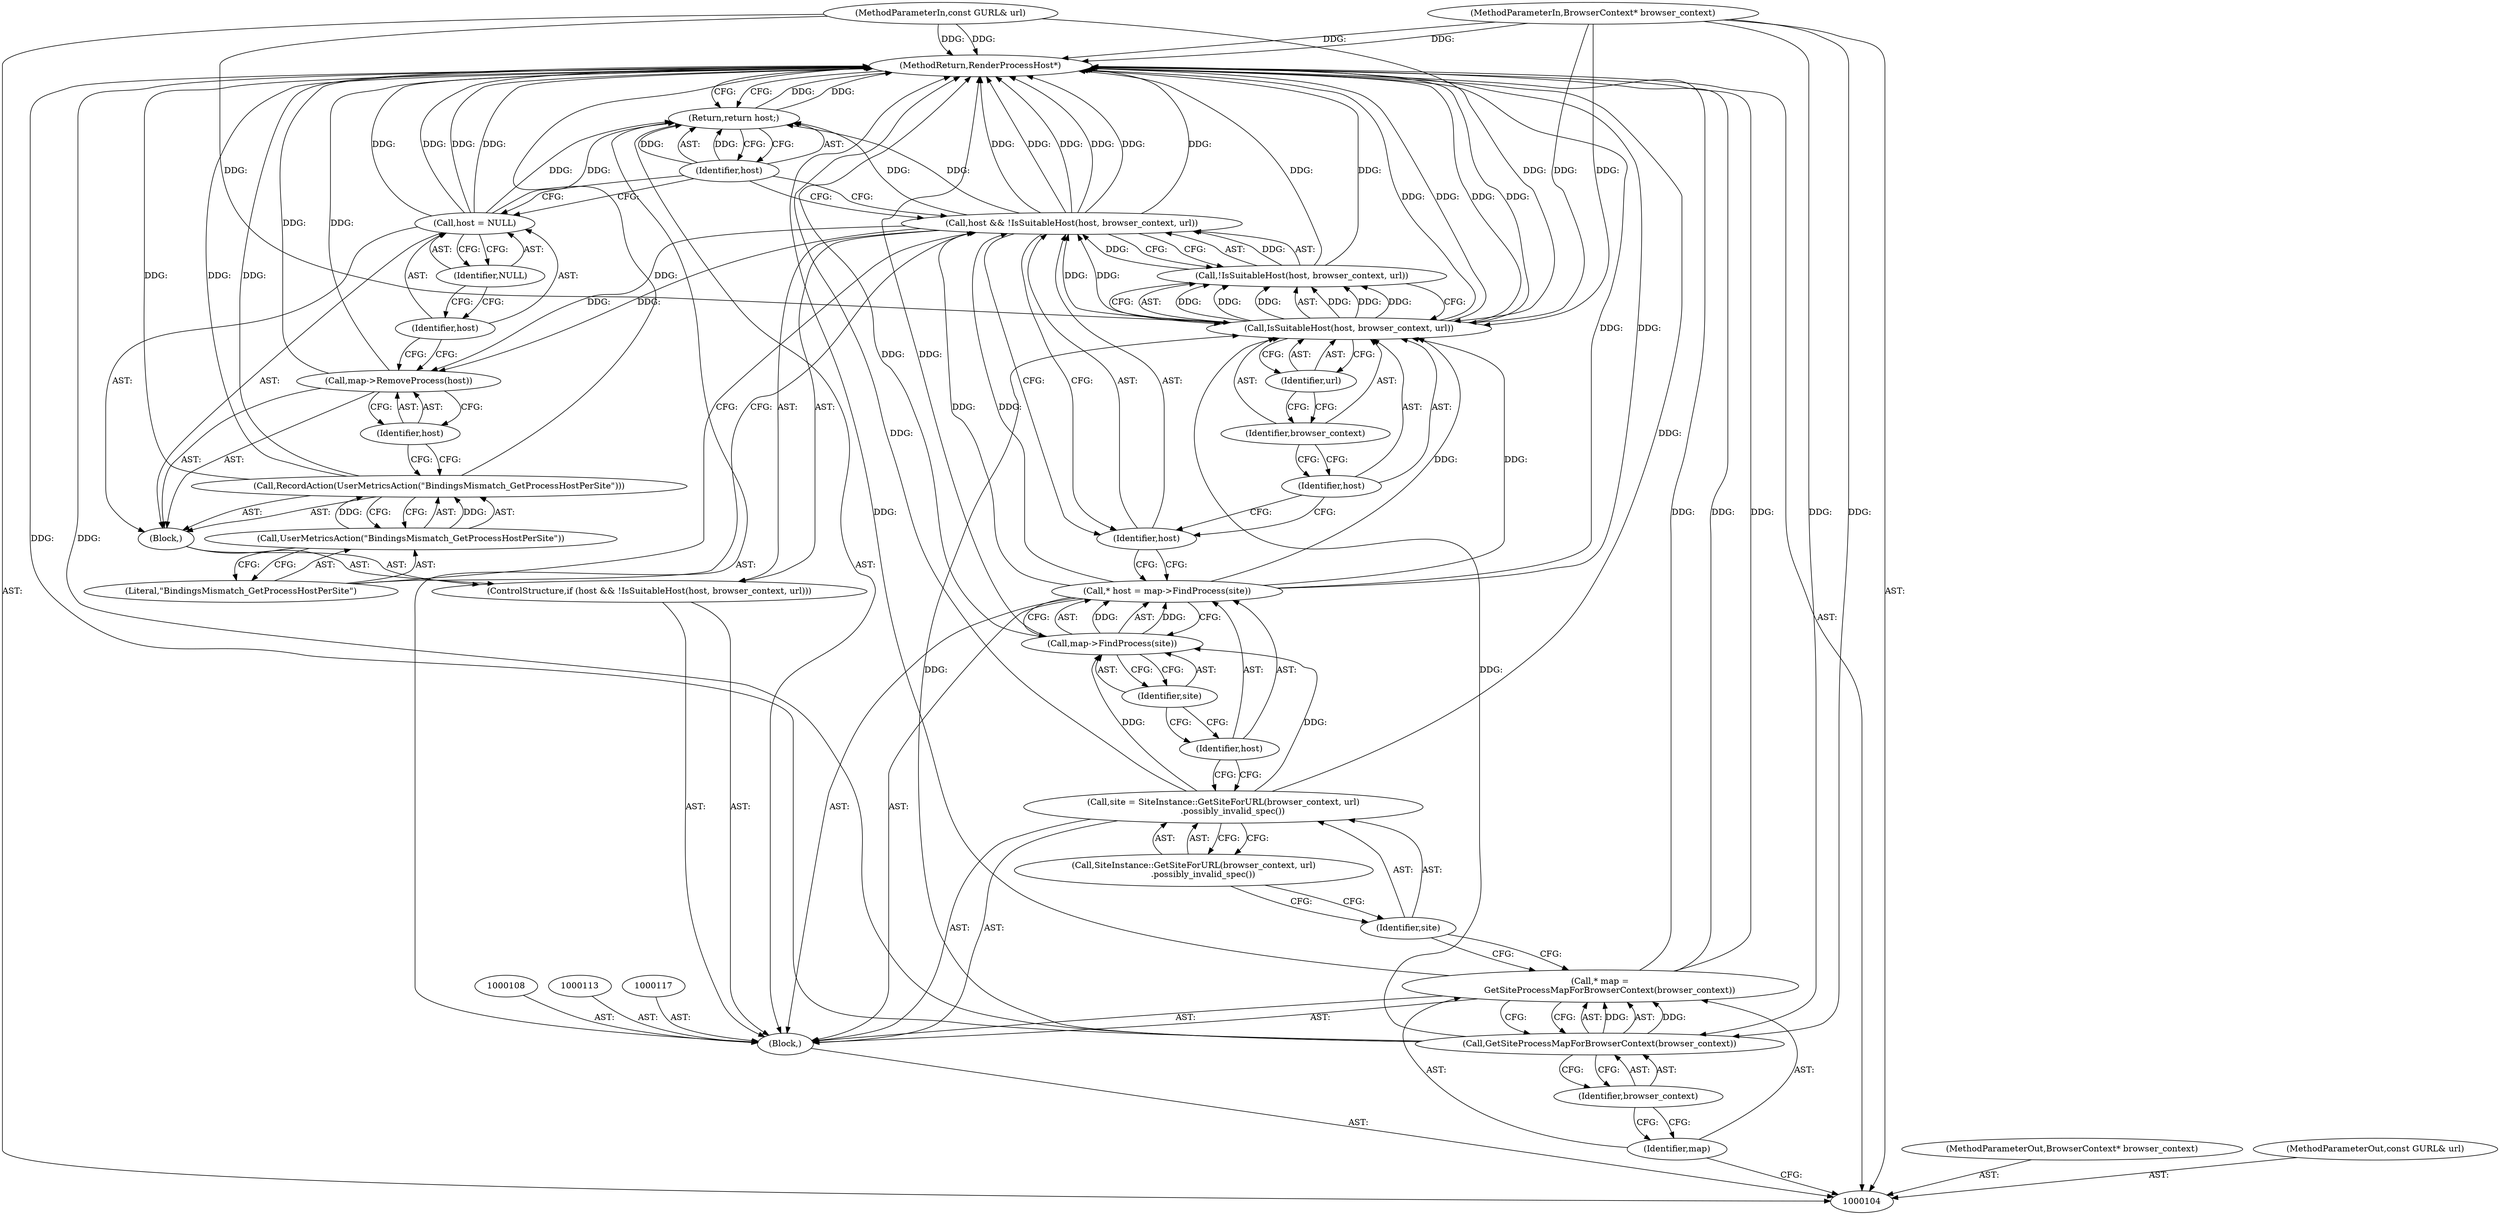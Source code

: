 digraph "0_Chrome_c3efb8738ab59766c88855ad62c812af78490c04" {
"1000141" [label="(MethodReturn,RenderProcessHost*)"];
"1000118" [label="(Call,* host = map->FindProcess(site))"];
"1000119" [label="(Identifier,host)"];
"1000120" [label="(Call,map->FindProcess(site))"];
"1000121" [label="(Identifier,site)"];
"1000125" [label="(Call,!IsSuitableHost(host, browser_context, url))"];
"1000126" [label="(Call,IsSuitableHost(host, browser_context, url))"];
"1000122" [label="(ControlStructure,if (host && !IsSuitableHost(host, browser_context, url)))"];
"1000127" [label="(Identifier,host)"];
"1000128" [label="(Identifier,browser_context)"];
"1000129" [label="(Identifier,url)"];
"1000130" [label="(Block,)"];
"1000123" [label="(Call,host && !IsSuitableHost(host, browser_context, url))"];
"1000124" [label="(Identifier,host)"];
"1000132" [label="(Call,UserMetricsAction(\"BindingsMismatch_GetProcessHostPerSite\"))"];
"1000133" [label="(Literal,\"BindingsMismatch_GetProcessHostPerSite\")"];
"1000131" [label="(Call,RecordAction(UserMetricsAction(\"BindingsMismatch_GetProcessHostPerSite\")))"];
"1000135" [label="(Identifier,host)"];
"1000134" [label="(Call,map->RemoveProcess(host))"];
"1000138" [label="(Identifier,NULL)"];
"1000136" [label="(Call,host = NULL)"];
"1000137" [label="(Identifier,host)"];
"1000105" [label="(MethodParameterIn,BrowserContext* browser_context)"];
"1000195" [label="(MethodParameterOut,BrowserContext* browser_context)"];
"1000139" [label="(Return,return host;)"];
"1000140" [label="(Identifier,host)"];
"1000107" [label="(Block,)"];
"1000106" [label="(MethodParameterIn,const GURL& url)"];
"1000196" [label="(MethodParameterOut,const GURL& url)"];
"1000109" [label="(Call,* map =\n       GetSiteProcessMapForBrowserContext(browser_context))"];
"1000110" [label="(Identifier,map)"];
"1000112" [label="(Identifier,browser_context)"];
"1000111" [label="(Call,GetSiteProcessMapForBrowserContext(browser_context))"];
"1000114" [label="(Call,site = SiteInstance::GetSiteForURL(browser_context, url)\n       .possibly_invalid_spec())"];
"1000115" [label="(Identifier,site)"];
"1000116" [label="(Call,SiteInstance::GetSiteForURL(browser_context, url)\n       .possibly_invalid_spec())"];
"1000141" -> "1000104"  [label="AST: "];
"1000141" -> "1000139"  [label="CFG: "];
"1000139" -> "1000141"  [label="DDG: "];
"1000125" -> "1000141"  [label="DDG: "];
"1000123" -> "1000141"  [label="DDG: "];
"1000123" -> "1000141"  [label="DDG: "];
"1000123" -> "1000141"  [label="DDG: "];
"1000105" -> "1000141"  [label="DDG: "];
"1000120" -> "1000141"  [label="DDG: "];
"1000111" -> "1000141"  [label="DDG: "];
"1000131" -> "1000141"  [label="DDG: "];
"1000131" -> "1000141"  [label="DDG: "];
"1000126" -> "1000141"  [label="DDG: "];
"1000126" -> "1000141"  [label="DDG: "];
"1000134" -> "1000141"  [label="DDG: "];
"1000109" -> "1000141"  [label="DDG: "];
"1000109" -> "1000141"  [label="DDG: "];
"1000118" -> "1000141"  [label="DDG: "];
"1000136" -> "1000141"  [label="DDG: "];
"1000136" -> "1000141"  [label="DDG: "];
"1000114" -> "1000141"  [label="DDG: "];
"1000106" -> "1000141"  [label="DDG: "];
"1000118" -> "1000107"  [label="AST: "];
"1000118" -> "1000120"  [label="CFG: "];
"1000119" -> "1000118"  [label="AST: "];
"1000120" -> "1000118"  [label="AST: "];
"1000124" -> "1000118"  [label="CFG: "];
"1000118" -> "1000141"  [label="DDG: "];
"1000120" -> "1000118"  [label="DDG: "];
"1000118" -> "1000123"  [label="DDG: "];
"1000118" -> "1000126"  [label="DDG: "];
"1000119" -> "1000118"  [label="AST: "];
"1000119" -> "1000114"  [label="CFG: "];
"1000121" -> "1000119"  [label="CFG: "];
"1000120" -> "1000118"  [label="AST: "];
"1000120" -> "1000121"  [label="CFG: "];
"1000121" -> "1000120"  [label="AST: "];
"1000118" -> "1000120"  [label="CFG: "];
"1000120" -> "1000141"  [label="DDG: "];
"1000120" -> "1000118"  [label="DDG: "];
"1000114" -> "1000120"  [label="DDG: "];
"1000121" -> "1000120"  [label="AST: "];
"1000121" -> "1000119"  [label="CFG: "];
"1000120" -> "1000121"  [label="CFG: "];
"1000125" -> "1000123"  [label="AST: "];
"1000125" -> "1000126"  [label="CFG: "];
"1000126" -> "1000125"  [label="AST: "];
"1000123" -> "1000125"  [label="CFG: "];
"1000125" -> "1000141"  [label="DDG: "];
"1000125" -> "1000123"  [label="DDG: "];
"1000126" -> "1000125"  [label="DDG: "];
"1000126" -> "1000125"  [label="DDG: "];
"1000126" -> "1000125"  [label="DDG: "];
"1000126" -> "1000125"  [label="AST: "];
"1000126" -> "1000129"  [label="CFG: "];
"1000127" -> "1000126"  [label="AST: "];
"1000128" -> "1000126"  [label="AST: "];
"1000129" -> "1000126"  [label="AST: "];
"1000125" -> "1000126"  [label="CFG: "];
"1000126" -> "1000141"  [label="DDG: "];
"1000126" -> "1000141"  [label="DDG: "];
"1000126" -> "1000123"  [label="DDG: "];
"1000126" -> "1000125"  [label="DDG: "];
"1000126" -> "1000125"  [label="DDG: "];
"1000126" -> "1000125"  [label="DDG: "];
"1000118" -> "1000126"  [label="DDG: "];
"1000111" -> "1000126"  [label="DDG: "];
"1000105" -> "1000126"  [label="DDG: "];
"1000106" -> "1000126"  [label="DDG: "];
"1000122" -> "1000107"  [label="AST: "];
"1000123" -> "1000122"  [label="AST: "];
"1000130" -> "1000122"  [label="AST: "];
"1000127" -> "1000126"  [label="AST: "];
"1000127" -> "1000124"  [label="CFG: "];
"1000128" -> "1000127"  [label="CFG: "];
"1000128" -> "1000126"  [label="AST: "];
"1000128" -> "1000127"  [label="CFG: "];
"1000129" -> "1000128"  [label="CFG: "];
"1000129" -> "1000126"  [label="AST: "];
"1000129" -> "1000128"  [label="CFG: "];
"1000126" -> "1000129"  [label="CFG: "];
"1000130" -> "1000122"  [label="AST: "];
"1000131" -> "1000130"  [label="AST: "];
"1000134" -> "1000130"  [label="AST: "];
"1000136" -> "1000130"  [label="AST: "];
"1000123" -> "1000122"  [label="AST: "];
"1000123" -> "1000124"  [label="CFG: "];
"1000123" -> "1000125"  [label="CFG: "];
"1000124" -> "1000123"  [label="AST: "];
"1000125" -> "1000123"  [label="AST: "];
"1000133" -> "1000123"  [label="CFG: "];
"1000140" -> "1000123"  [label="CFG: "];
"1000123" -> "1000141"  [label="DDG: "];
"1000123" -> "1000141"  [label="DDG: "];
"1000123" -> "1000141"  [label="DDG: "];
"1000126" -> "1000123"  [label="DDG: "];
"1000118" -> "1000123"  [label="DDG: "];
"1000125" -> "1000123"  [label="DDG: "];
"1000123" -> "1000134"  [label="DDG: "];
"1000123" -> "1000139"  [label="DDG: "];
"1000124" -> "1000123"  [label="AST: "];
"1000124" -> "1000118"  [label="CFG: "];
"1000127" -> "1000124"  [label="CFG: "];
"1000123" -> "1000124"  [label="CFG: "];
"1000132" -> "1000131"  [label="AST: "];
"1000132" -> "1000133"  [label="CFG: "];
"1000133" -> "1000132"  [label="AST: "];
"1000131" -> "1000132"  [label="CFG: "];
"1000132" -> "1000131"  [label="DDG: "];
"1000133" -> "1000132"  [label="AST: "];
"1000133" -> "1000123"  [label="CFG: "];
"1000132" -> "1000133"  [label="CFG: "];
"1000131" -> "1000130"  [label="AST: "];
"1000131" -> "1000132"  [label="CFG: "];
"1000132" -> "1000131"  [label="AST: "];
"1000135" -> "1000131"  [label="CFG: "];
"1000131" -> "1000141"  [label="DDG: "];
"1000131" -> "1000141"  [label="DDG: "];
"1000132" -> "1000131"  [label="DDG: "];
"1000135" -> "1000134"  [label="AST: "];
"1000135" -> "1000131"  [label="CFG: "];
"1000134" -> "1000135"  [label="CFG: "];
"1000134" -> "1000130"  [label="AST: "];
"1000134" -> "1000135"  [label="CFG: "];
"1000135" -> "1000134"  [label="AST: "];
"1000137" -> "1000134"  [label="CFG: "];
"1000134" -> "1000141"  [label="DDG: "];
"1000123" -> "1000134"  [label="DDG: "];
"1000138" -> "1000136"  [label="AST: "];
"1000138" -> "1000137"  [label="CFG: "];
"1000136" -> "1000138"  [label="CFG: "];
"1000136" -> "1000130"  [label="AST: "];
"1000136" -> "1000138"  [label="CFG: "];
"1000137" -> "1000136"  [label="AST: "];
"1000138" -> "1000136"  [label="AST: "];
"1000140" -> "1000136"  [label="CFG: "];
"1000136" -> "1000141"  [label="DDG: "];
"1000136" -> "1000141"  [label="DDG: "];
"1000136" -> "1000139"  [label="DDG: "];
"1000137" -> "1000136"  [label="AST: "];
"1000137" -> "1000134"  [label="CFG: "];
"1000138" -> "1000137"  [label="CFG: "];
"1000105" -> "1000104"  [label="AST: "];
"1000105" -> "1000141"  [label="DDG: "];
"1000105" -> "1000111"  [label="DDG: "];
"1000105" -> "1000126"  [label="DDG: "];
"1000195" -> "1000104"  [label="AST: "];
"1000139" -> "1000107"  [label="AST: "];
"1000139" -> "1000140"  [label="CFG: "];
"1000140" -> "1000139"  [label="AST: "];
"1000141" -> "1000139"  [label="CFG: "];
"1000139" -> "1000141"  [label="DDG: "];
"1000140" -> "1000139"  [label="DDG: "];
"1000136" -> "1000139"  [label="DDG: "];
"1000123" -> "1000139"  [label="DDG: "];
"1000140" -> "1000139"  [label="AST: "];
"1000140" -> "1000136"  [label="CFG: "];
"1000140" -> "1000123"  [label="CFG: "];
"1000139" -> "1000140"  [label="CFG: "];
"1000140" -> "1000139"  [label="DDG: "];
"1000107" -> "1000104"  [label="AST: "];
"1000108" -> "1000107"  [label="AST: "];
"1000109" -> "1000107"  [label="AST: "];
"1000113" -> "1000107"  [label="AST: "];
"1000114" -> "1000107"  [label="AST: "];
"1000117" -> "1000107"  [label="AST: "];
"1000118" -> "1000107"  [label="AST: "];
"1000122" -> "1000107"  [label="AST: "];
"1000139" -> "1000107"  [label="AST: "];
"1000106" -> "1000104"  [label="AST: "];
"1000106" -> "1000141"  [label="DDG: "];
"1000106" -> "1000126"  [label="DDG: "];
"1000196" -> "1000104"  [label="AST: "];
"1000109" -> "1000107"  [label="AST: "];
"1000109" -> "1000111"  [label="CFG: "];
"1000110" -> "1000109"  [label="AST: "];
"1000111" -> "1000109"  [label="AST: "];
"1000115" -> "1000109"  [label="CFG: "];
"1000109" -> "1000141"  [label="DDG: "];
"1000109" -> "1000141"  [label="DDG: "];
"1000111" -> "1000109"  [label="DDG: "];
"1000110" -> "1000109"  [label="AST: "];
"1000110" -> "1000104"  [label="CFG: "];
"1000112" -> "1000110"  [label="CFG: "];
"1000112" -> "1000111"  [label="AST: "];
"1000112" -> "1000110"  [label="CFG: "];
"1000111" -> "1000112"  [label="CFG: "];
"1000111" -> "1000109"  [label="AST: "];
"1000111" -> "1000112"  [label="CFG: "];
"1000112" -> "1000111"  [label="AST: "];
"1000109" -> "1000111"  [label="CFG: "];
"1000111" -> "1000141"  [label="DDG: "];
"1000111" -> "1000109"  [label="DDG: "];
"1000105" -> "1000111"  [label="DDG: "];
"1000111" -> "1000126"  [label="DDG: "];
"1000114" -> "1000107"  [label="AST: "];
"1000114" -> "1000116"  [label="CFG: "];
"1000115" -> "1000114"  [label="AST: "];
"1000116" -> "1000114"  [label="AST: "];
"1000119" -> "1000114"  [label="CFG: "];
"1000114" -> "1000141"  [label="DDG: "];
"1000114" -> "1000120"  [label="DDG: "];
"1000115" -> "1000114"  [label="AST: "];
"1000115" -> "1000109"  [label="CFG: "];
"1000116" -> "1000115"  [label="CFG: "];
"1000116" -> "1000114"  [label="AST: "];
"1000116" -> "1000115"  [label="CFG: "];
"1000114" -> "1000116"  [label="CFG: "];
}

